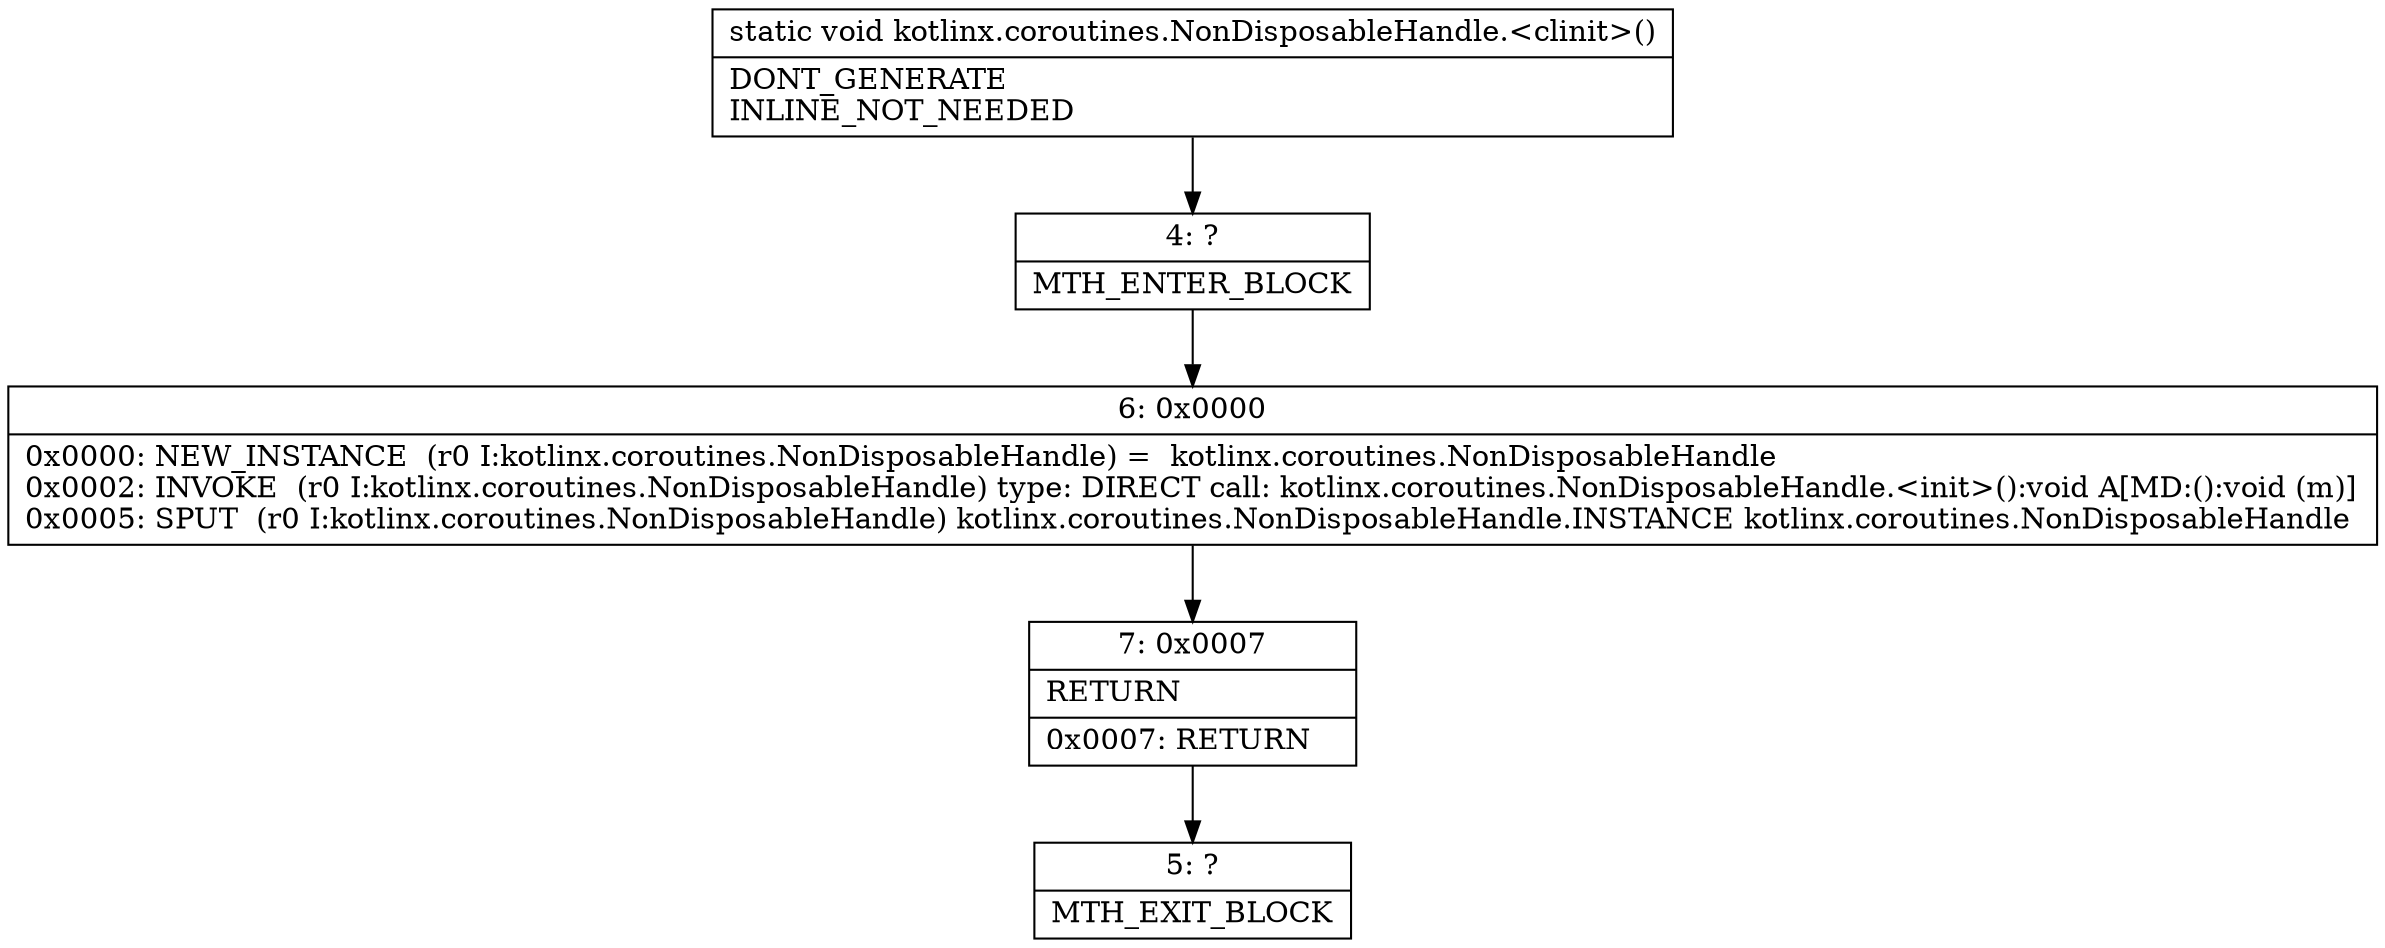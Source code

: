 digraph "CFG forkotlinx.coroutines.NonDisposableHandle.\<clinit\>()V" {
Node_4 [shape=record,label="{4\:\ ?|MTH_ENTER_BLOCK\l}"];
Node_6 [shape=record,label="{6\:\ 0x0000|0x0000: NEW_INSTANCE  (r0 I:kotlinx.coroutines.NonDisposableHandle) =  kotlinx.coroutines.NonDisposableHandle \l0x0002: INVOKE  (r0 I:kotlinx.coroutines.NonDisposableHandle) type: DIRECT call: kotlinx.coroutines.NonDisposableHandle.\<init\>():void A[MD:():void (m)]\l0x0005: SPUT  (r0 I:kotlinx.coroutines.NonDisposableHandle) kotlinx.coroutines.NonDisposableHandle.INSTANCE kotlinx.coroutines.NonDisposableHandle \l}"];
Node_7 [shape=record,label="{7\:\ 0x0007|RETURN\l|0x0007: RETURN   \l}"];
Node_5 [shape=record,label="{5\:\ ?|MTH_EXIT_BLOCK\l}"];
MethodNode[shape=record,label="{static void kotlinx.coroutines.NonDisposableHandle.\<clinit\>()  | DONT_GENERATE\lINLINE_NOT_NEEDED\l}"];
MethodNode -> Node_4;Node_4 -> Node_6;
Node_6 -> Node_7;
Node_7 -> Node_5;
}


